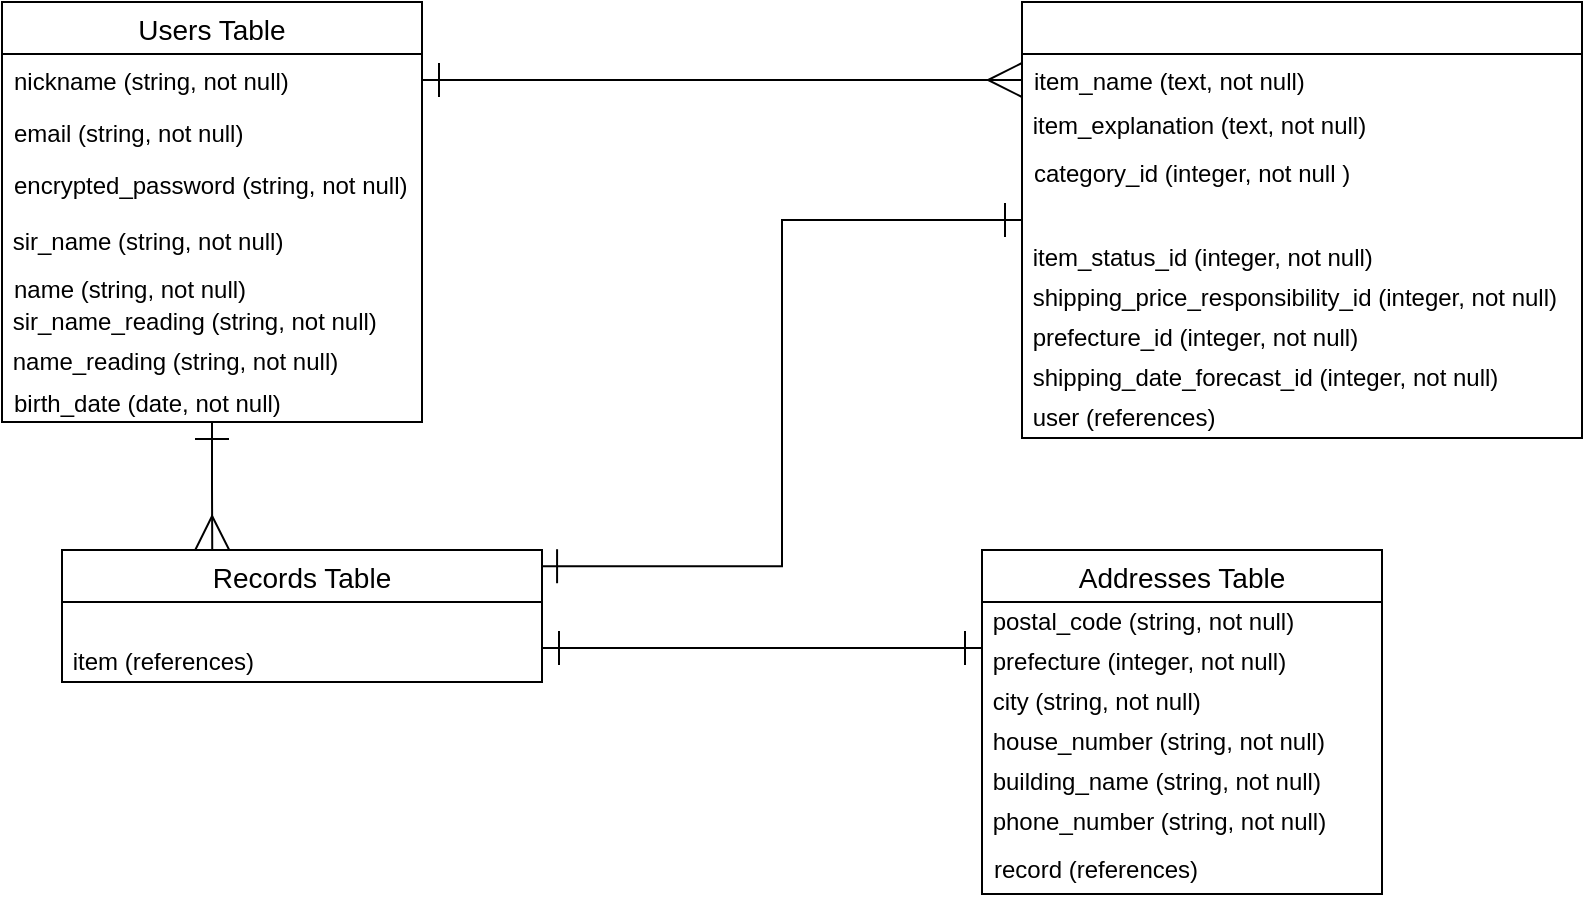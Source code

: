<mxfile version="13.1.3">
    <diagram id="6hGFLwfOUW9BJ-s0fimq" name="Page-1">
        <mxGraphModel dx="814" dy="554" grid="1" gridSize="10" guides="1" tooltips="1" connect="1" arrows="1" fold="1" page="1" pageScale="1" pageWidth="827" pageHeight="1169" math="0" shadow="0">
            <root>
                <mxCell id="0"/>
                <mxCell id="1" parent="0"/>
                <mxCell id="2" value="Users Table" style="swimlane;fontStyle=0;childLayout=stackLayout;horizontal=1;startSize=26;horizontalStack=0;resizeParent=1;resizeParentMax=0;resizeLast=0;collapsible=1;marginBottom=0;align=center;fontSize=14;" parent="1" vertex="1">
                    <mxGeometry x="10" y="170" width="210" height="210" as="geometry"/>
                </mxCell>
                <mxCell id="3" value="nickname (string, not null)" style="text;strokeColor=none;fillColor=none;spacingLeft=4;spacingRight=4;overflow=hidden;rotatable=0;points=[[0,0.5],[1,0.5]];portConstraint=eastwest;fontSize=12;" parent="2" vertex="1">
                    <mxGeometry y="26" width="210" height="26" as="geometry"/>
                </mxCell>
                <mxCell id="4" value="email (string, not null)" style="text;strokeColor=none;fillColor=none;spacingLeft=4;spacingRight=4;overflow=hidden;rotatable=0;points=[[0,0.5],[1,0.5]];portConstraint=eastwest;fontSize=12;" parent="2" vertex="1">
                    <mxGeometry y="52" width="210" height="26" as="geometry"/>
                </mxCell>
                <mxCell id="5" value="encrypted_password (string, not null)" style="text;strokeColor=none;fillColor=none;spacingLeft=4;spacingRight=4;overflow=hidden;rotatable=0;points=[[0,0.5],[1,0.5]];portConstraint=eastwest;fontSize=12;" parent="2" vertex="1">
                    <mxGeometry y="78" width="210" height="32" as="geometry"/>
                </mxCell>
                <mxCell id="19" style="edgeStyle=orthogonalEdgeStyle;rounded=0;orthogonalLoop=1;jettySize=auto;html=1;exitX=1;exitY=0.5;exitDx=0;exitDy=0;startArrow=ERone;startFill=0;startSize=15;endArrow=ERone;endFill=0;endSize=15;strokeWidth=1;" parent="2" source="4" target="4" edge="1">
                    <mxGeometry relative="1" as="geometry"/>
                </mxCell>
                <mxCell id="52" value="&amp;nbsp;sir_&lt;span style=&quot;&quot;&gt;name (string, not null)&lt;/span&gt;" style="text;html=1;resizable=0;autosize=1;align=left;verticalAlign=middle;points=[];fillColor=none;strokeColor=none;rounded=0;" vertex="1" parent="2">
                    <mxGeometry y="110" width="210" height="20" as="geometry"/>
                </mxCell>
                <mxCell id="30" value="name (string, not null)" style="text;resizable=0;autosize=1;align=left;verticalAlign=top;points=[];fillColor=none;strokeColor=none;rounded=0;spacingRight=4;spacingLeft=4;" parent="2" vertex="1">
                    <mxGeometry y="130" width="210" height="20" as="geometry"/>
                </mxCell>
                <mxCell id="53" value="&lt;span&gt;&amp;nbsp;sir_&lt;/span&gt;&lt;span&gt;name_reading (string, not null)&lt;/span&gt;" style="text;html=1;resizable=0;autosize=1;align=left;verticalAlign=middle;points=[];fillColor=none;strokeColor=none;rounded=0;" vertex="1" parent="2">
                    <mxGeometry y="150" width="210" height="20" as="geometry"/>
                </mxCell>
                <mxCell id="54" value="&amp;nbsp;&lt;span style=&quot;&quot;&gt;name_reading (string, not null)&lt;/span&gt;" style="text;html=1;resizable=0;autosize=1;align=left;verticalAlign=middle;points=[];fillColor=none;strokeColor=none;rounded=0;" vertex="1" parent="2">
                    <mxGeometry y="170" width="210" height="20" as="geometry"/>
                </mxCell>
                <mxCell id="28" value="birth_date (date, not null)" style="text;resizable=0;autosize=1;align=left;verticalAlign=middle;points=[];fillColor=none;strokeColor=none;rounded=0;spacingLeft=4;spacingRight=4;" parent="2" vertex="1">
                    <mxGeometry y="190" width="210" height="20" as="geometry"/>
                </mxCell>
                <mxCell id="50" style="edgeStyle=orthogonalEdgeStyle;rounded=0;orthogonalLoop=1;jettySize=auto;html=1;entryX=0.996;entryY=0.123;entryDx=0;entryDy=0;entryPerimeter=0;startArrow=ERone;startFill=0;endArrow=ERone;endFill=0;endSize=15;startSize=15;" parent="1" source="6" target="10" edge="1">
                    <mxGeometry relative="1" as="geometry"/>
                </mxCell>
                <mxCell id="51" style="edgeStyle=orthogonalEdgeStyle;rounded=0;orthogonalLoop=1;jettySize=auto;html=1;startArrow=ERone;startFill=0;endArrow=ERone;endFill=0;endSize=15;startSize=15;" parent="1" source="42" target="10" edge="1">
                    <mxGeometry relative="1" as="geometry">
                        <Array as="points">
                            <mxPoint x="470" y="493"/>
                            <mxPoint x="470" y="493"/>
                        </Array>
                    </mxGeometry>
                </mxCell>
                <mxCell id="6" value="Items Table" style="swimlane;fontStyle=0;childLayout=stackLayout;horizontal=1;startSize=26;horizontalStack=0;resizeParent=1;resizeParentMax=0;resizeLast=0;collapsible=1;marginBottom=0;align=center;fontSize=14;fontColor=#FFFFFF;" parent="1" vertex="1">
                    <mxGeometry x="520" y="170" width="280" height="218" as="geometry"/>
                </mxCell>
                <mxCell id="7" value="item_name (text, not null)" style="text;strokeColor=none;fillColor=none;spacingLeft=4;spacingRight=4;overflow=hidden;rotatable=0;points=[[0,0.5],[1,0.5]];portConstraint=eastwest;fontSize=12;" parent="6" vertex="1">
                    <mxGeometry y="26" width="280" height="26" as="geometry"/>
                </mxCell>
                <mxCell id="55" value="&amp;nbsp;item_explanation (text, not null)" style="text;html=1;resizable=0;autosize=1;align=left;verticalAlign=middle;points=[];fillColor=none;strokeColor=none;rounded=0;" vertex="1" parent="6">
                    <mxGeometry y="52" width="280" height="20" as="geometry"/>
                </mxCell>
                <mxCell id="8" value="category_id (integer, not null )" style="text;strokeColor=none;fillColor=none;spacingLeft=4;spacingRight=4;overflow=hidden;rotatable=0;points=[[0,0.5],[1,0.5]];portConstraint=eastwest;fontSize=12;" parent="6" vertex="1">
                    <mxGeometry y="72" width="280" height="26" as="geometry"/>
                </mxCell>
                <mxCell id="25" value="&amp;nbsp;item_price (integer, not null)" style="text;html=1;align=left;verticalAlign=middle;resizable=0;points=[];autosize=1;fontColor=#FFFFFF;" parent="6" vertex="1">
                    <mxGeometry y="98" width="280" height="20" as="geometry"/>
                </mxCell>
                <mxCell id="34" value="&amp;nbsp;item_status_id (integer, not null)" style="text;html=1;resizable=0;autosize=1;align=left;verticalAlign=middle;points=[];fillColor=none;strokeColor=none;rounded=0;" parent="6" vertex="1">
                    <mxGeometry y="118" width="280" height="20" as="geometry"/>
                </mxCell>
                <mxCell id="35" value="&amp;nbsp;shipping_price_responsibility_id (integer, not null)" style="text;html=1;resizable=0;autosize=1;align=left;verticalAlign=middle;points=[];fillColor=none;strokeColor=none;rounded=0;" parent="6" vertex="1">
                    <mxGeometry y="138" width="280" height="20" as="geometry"/>
                </mxCell>
                <mxCell id="36" value="&amp;nbsp;prefecture_id (integer, not null)" style="text;html=1;resizable=0;autosize=1;align=left;verticalAlign=middle;points=[];fillColor=none;strokeColor=none;rounded=0;" parent="6" vertex="1">
                    <mxGeometry y="158" width="280" height="20" as="geometry"/>
                </mxCell>
                <mxCell id="37" value="&amp;nbsp;shipping_date_forecast_id (integer, not null)" style="text;html=1;resizable=0;autosize=1;align=left;verticalAlign=middle;points=[];fillColor=none;strokeColor=none;rounded=0;" parent="6" vertex="1">
                    <mxGeometry y="178" width="280" height="20" as="geometry"/>
                </mxCell>
                <mxCell id="39" value="&amp;nbsp;user (references)" style="text;html=1;resizable=0;autosize=1;align=left;verticalAlign=middle;points=[];fillColor=none;strokeColor=none;rounded=0;" parent="6" vertex="1">
                    <mxGeometry y="198" width="280" height="20" as="geometry"/>
                </mxCell>
                <mxCell id="57" style="edgeStyle=orthogonalEdgeStyle;rounded=0;orthogonalLoop=1;jettySize=auto;html=1;exitX=1;exitY=0.5;exitDx=0;exitDy=0;entryX=0;entryY=0.5;entryDx=0;entryDy=0;startArrow=ERone;startFill=0;endArrow=ERmany;endFill=0;endSize=15;startSize=15;" edge="1" parent="1" source="3" target="7">
                    <mxGeometry relative="1" as="geometry"/>
                </mxCell>
                <mxCell id="42" value="Addresses Table" style="swimlane;fontStyle=0;childLayout=stackLayout;horizontal=1;startSize=26;horizontalStack=0;resizeParent=1;resizeParentMax=0;resizeLast=0;collapsible=1;marginBottom=0;align=center;fontSize=14;" parent="1" vertex="1">
                    <mxGeometry x="500" y="444" width="200" height="172" as="geometry"/>
                </mxCell>
                <mxCell id="65" value="&amp;nbsp;postal_code (string, not null)" style="text;html=1;resizable=0;autosize=1;align=left;verticalAlign=middle;points=[];fillColor=none;strokeColor=none;rounded=0;" vertex="1" parent="42">
                    <mxGeometry y="26" width="200" height="20" as="geometry"/>
                </mxCell>
                <mxCell id="66" value="&amp;nbsp;&lt;span&gt;prefecture (integer, not null)&lt;/span&gt;" style="text;html=1;resizable=0;autosize=1;align=left;verticalAlign=middle;points=[];fillColor=none;strokeColor=none;rounded=0;" vertex="1" parent="42">
                    <mxGeometry y="46" width="200" height="20" as="geometry"/>
                </mxCell>
                <mxCell id="67" value="&amp;nbsp;city&lt;span style=&quot;&quot;&gt;&amp;nbsp;(string, not null)&lt;/span&gt;" style="text;html=1;resizable=0;autosize=1;align=left;verticalAlign=middle;points=[];fillColor=none;strokeColor=none;rounded=0;" vertex="1" parent="42">
                    <mxGeometry y="66" width="200" height="20" as="geometry"/>
                </mxCell>
                <mxCell id="68" value="&amp;nbsp;&lt;span&gt;house_number (string, not null)&lt;/span&gt;" style="text;html=1;resizable=0;autosize=1;align=left;verticalAlign=middle;points=[];fillColor=none;strokeColor=none;rounded=0;" vertex="1" parent="42">
                    <mxGeometry y="86" width="200" height="20" as="geometry"/>
                </mxCell>
                <mxCell id="69" value="&amp;nbsp;building_name&lt;span style=&quot;&quot;&gt;&amp;nbsp;(string, not null)&lt;/span&gt;" style="text;html=1;resizable=0;autosize=1;align=left;verticalAlign=middle;points=[];fillColor=none;strokeColor=none;rounded=0;" vertex="1" parent="42">
                    <mxGeometry y="106" width="200" height="20" as="geometry"/>
                </mxCell>
                <mxCell id="40" value="&amp;nbsp;phone_number (string, not null)" style="text;html=1;resizable=0;autosize=1;align=left;verticalAlign=middle;points=[];fillColor=none;strokeColor=none;rounded=0;" parent="42" vertex="1">
                    <mxGeometry y="126" width="200" height="20" as="geometry"/>
                </mxCell>
                <mxCell id="45" value="record (references)" style="text;strokeColor=none;fillColor=none;spacingLeft=4;spacingRight=4;overflow=hidden;rotatable=0;points=[[0,0.5],[1,0.5]];portConstraint=eastwest;fontSize=12;" parent="42" vertex="1">
                    <mxGeometry y="146" width="200" height="26" as="geometry"/>
                </mxCell>
                <mxCell id="10" value="Records Table" style="swimlane;fontStyle=0;childLayout=stackLayout;horizontal=1;startSize=26;horizontalStack=0;resizeParent=1;resizeParentMax=0;resizeLast=0;collapsible=1;marginBottom=0;align=center;fontSize=14;" parent="1" vertex="1">
                    <mxGeometry x="40" y="444" width="240" height="66" as="geometry"/>
                </mxCell>
                <mxCell id="22" value="&amp;nbsp;user (references)" style="text;html=1;resizable=0;autosize=1;align=left;verticalAlign=middle;points=[];fillColor=none;strokeColor=none;rounded=0;fontColor=#FFFFFF;" parent="10" vertex="1">
                    <mxGeometry y="26" width="240" height="20" as="geometry"/>
                </mxCell>
                <mxCell id="29" value="&amp;nbsp;item (references)" style="text;html=1;resizable=0;autosize=1;align=left;verticalAlign=middle;points=[];fillColor=none;strokeColor=none;rounded=0;" parent="10" vertex="1">
                    <mxGeometry y="46" width="240" height="20" as="geometry"/>
                </mxCell>
                <mxCell id="64" style="edgeStyle=orthogonalEdgeStyle;rounded=0;orthogonalLoop=1;jettySize=auto;html=1;entryX=0.313;entryY=0;entryDx=0;entryDy=0;entryPerimeter=0;startArrow=ERone;startFill=0;startSize=15;endArrow=ERmany;endFill=0;endSize=15;" edge="1" parent="1" source="28" target="10">
                    <mxGeometry relative="1" as="geometry"/>
                </mxCell>
            </root>
        </mxGraphModel>
    </diagram>
</mxfile>